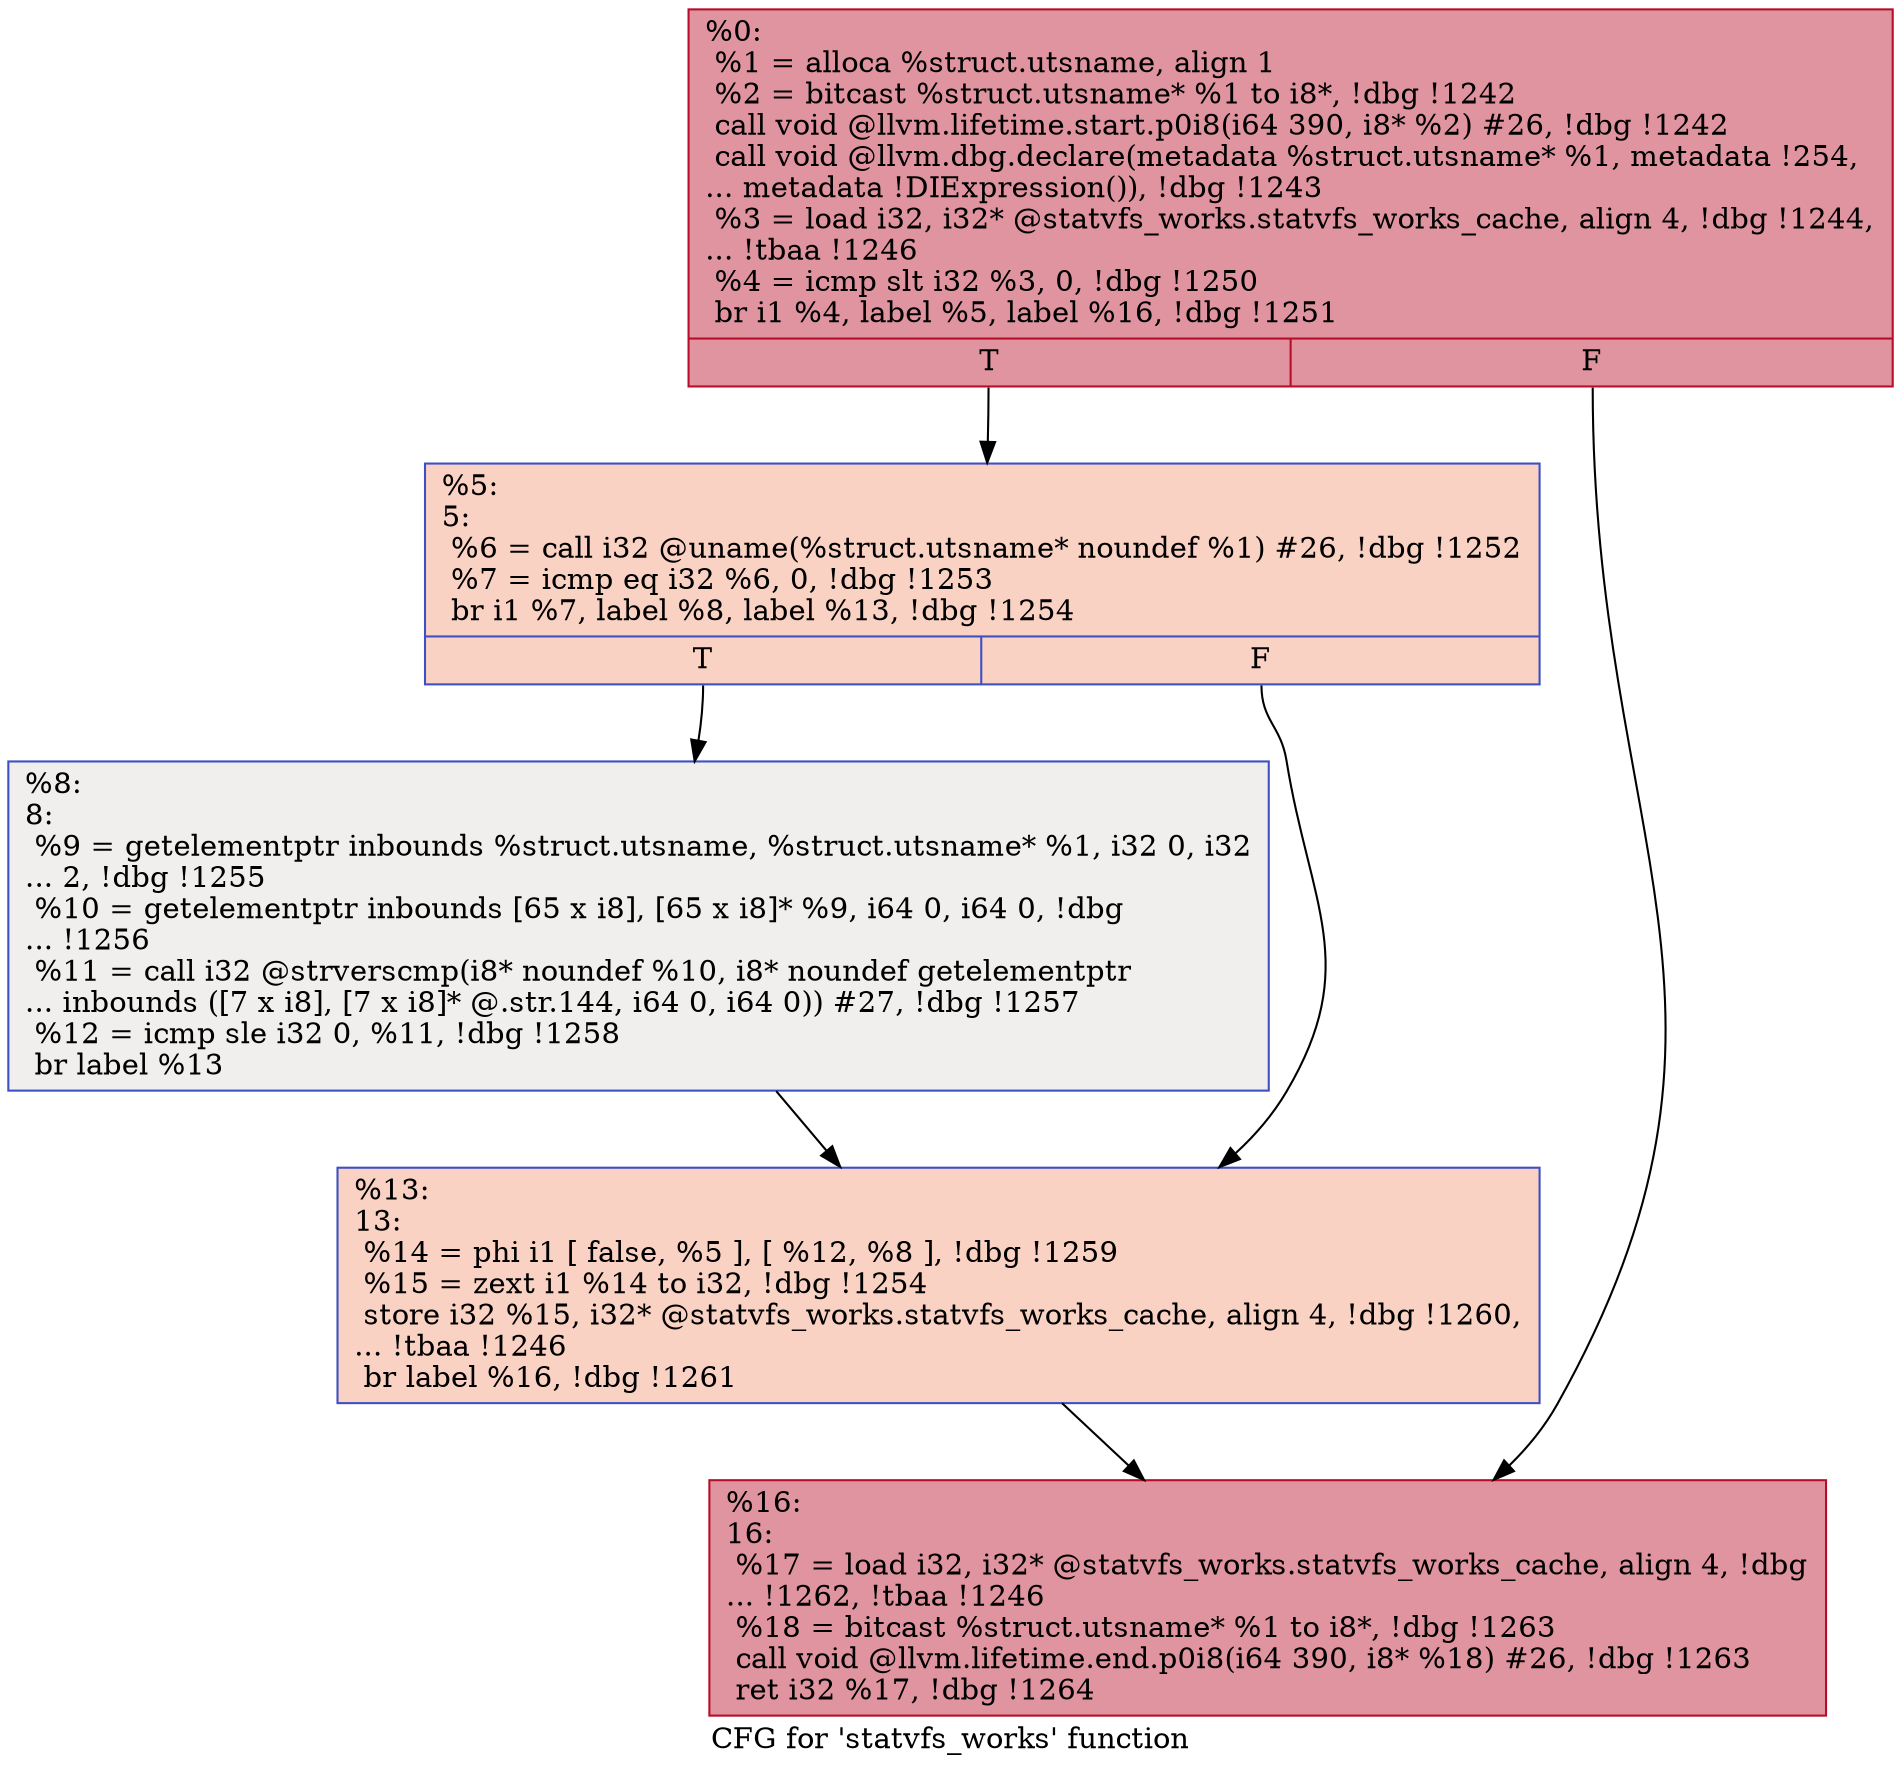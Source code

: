 digraph "CFG for 'statvfs_works' function" {
	label="CFG for 'statvfs_works' function";

	Node0x11b9120 [shape=record,color="#b70d28ff", style=filled, fillcolor="#b70d2870",label="{%0:\l  %1 = alloca %struct.utsname, align 1\l  %2 = bitcast %struct.utsname* %1 to i8*, !dbg !1242\l  call void @llvm.lifetime.start.p0i8(i64 390, i8* %2) #26, !dbg !1242\l  call void @llvm.dbg.declare(metadata %struct.utsname* %1, metadata !254,\l... metadata !DIExpression()), !dbg !1243\l  %3 = load i32, i32* @statvfs_works.statvfs_works_cache, align 4, !dbg !1244,\l... !tbaa !1246\l  %4 = icmp slt i32 %3, 0, !dbg !1250\l  br i1 %4, label %5, label %16, !dbg !1251\l|{<s0>T|<s1>F}}"];
	Node0x11b9120:s0 -> Node0x11b91a0;
	Node0x11b9120:s1 -> Node0x11b9290;
	Node0x11b91a0 [shape=record,color="#3d50c3ff", style=filled, fillcolor="#f4987a70",label="{%5:\l5:                                                \l  %6 = call i32 @uname(%struct.utsname* noundef %1) #26, !dbg !1252\l  %7 = icmp eq i32 %6, 0, !dbg !1253\l  br i1 %7, label %8, label %13, !dbg !1254\l|{<s0>T|<s1>F}}"];
	Node0x11b91a0:s0 -> Node0x11b91f0;
	Node0x11b91a0:s1 -> Node0x11b9240;
	Node0x11b91f0 [shape=record,color="#3d50c3ff", style=filled, fillcolor="#e0dbd870",label="{%8:\l8:                                                \l  %9 = getelementptr inbounds %struct.utsname, %struct.utsname* %1, i32 0, i32\l... 2, !dbg !1255\l  %10 = getelementptr inbounds [65 x i8], [65 x i8]* %9, i64 0, i64 0, !dbg\l... !1256\l  %11 = call i32 @strverscmp(i8* noundef %10, i8* noundef getelementptr\l... inbounds ([7 x i8], [7 x i8]* @.str.144, i64 0, i64 0)) #27, !dbg !1257\l  %12 = icmp sle i32 0, %11, !dbg !1258\l  br label %13\l}"];
	Node0x11b91f0 -> Node0x11b9240;
	Node0x11b9240 [shape=record,color="#3d50c3ff", style=filled, fillcolor="#f4987a70",label="{%13:\l13:                                               \l  %14 = phi i1 [ false, %5 ], [ %12, %8 ], !dbg !1259\l  %15 = zext i1 %14 to i32, !dbg !1254\l  store i32 %15, i32* @statvfs_works.statvfs_works_cache, align 4, !dbg !1260,\l... !tbaa !1246\l  br label %16, !dbg !1261\l}"];
	Node0x11b9240 -> Node0x11b9290;
	Node0x11b9290 [shape=record,color="#b70d28ff", style=filled, fillcolor="#b70d2870",label="{%16:\l16:                                               \l  %17 = load i32, i32* @statvfs_works.statvfs_works_cache, align 4, !dbg\l... !1262, !tbaa !1246\l  %18 = bitcast %struct.utsname* %1 to i8*, !dbg !1263\l  call void @llvm.lifetime.end.p0i8(i64 390, i8* %18) #26, !dbg !1263\l  ret i32 %17, !dbg !1264\l}"];
}
